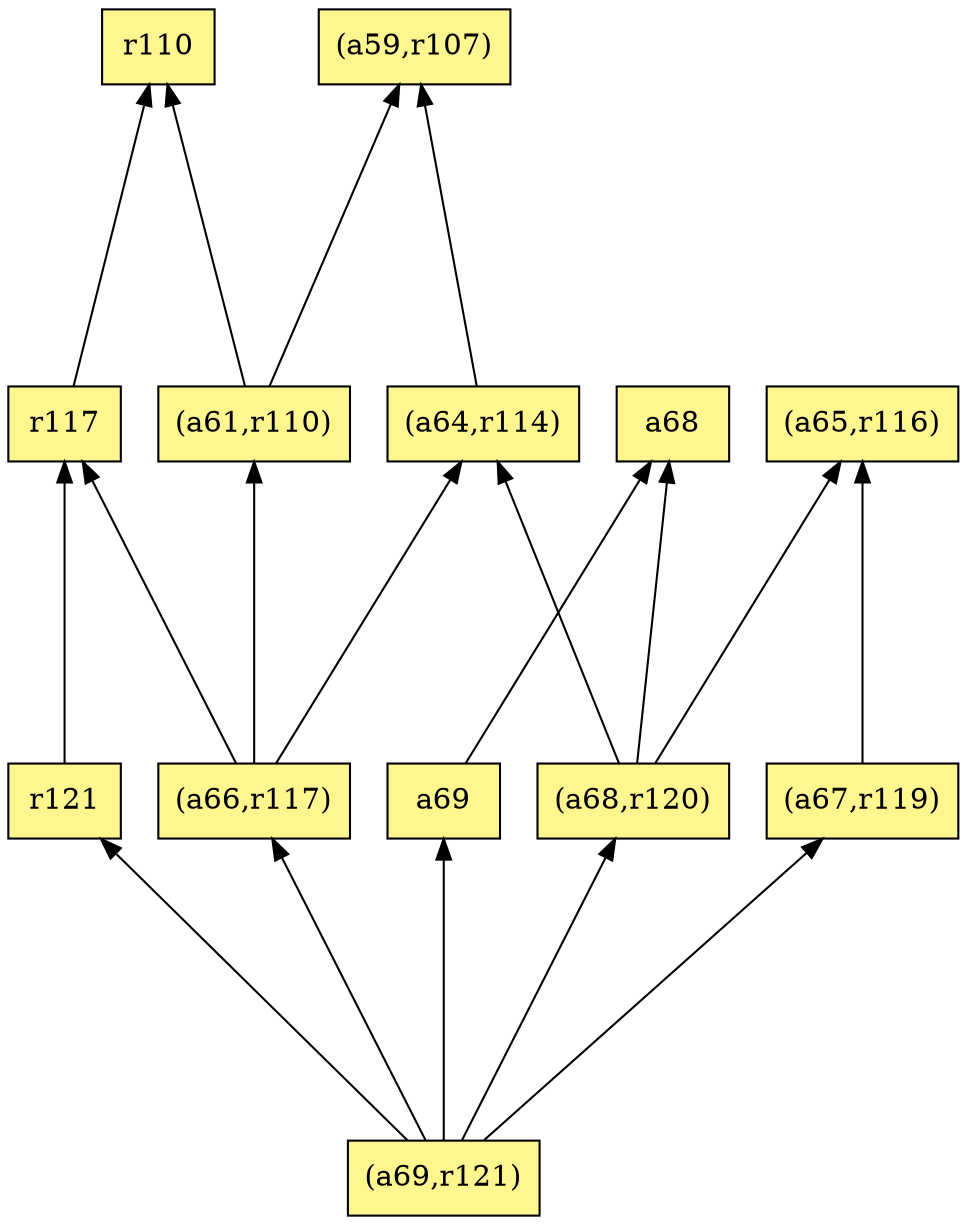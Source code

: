 digraph G {
rankdir=BT;ranksep="2.0";
"(a64,r114)" [shape=record,fillcolor=khaki1,style=filled,label="{(a64,r114)}"];
"(a59,r107)" [shape=record,fillcolor=khaki1,style=filled,label="{(a59,r107)}"];
"r121" [shape=record,fillcolor=khaki1,style=filled,label="{r121}"];
"a68" [shape=record,fillcolor=khaki1,style=filled,label="{a68}"];
"(a65,r116)" [shape=record,fillcolor=khaki1,style=filled,label="{(a65,r116)}"];
"(a66,r117)" [shape=record,fillcolor=khaki1,style=filled,label="{(a66,r117)}"];
"(a68,r120)" [shape=record,fillcolor=khaki1,style=filled,label="{(a68,r120)}"];
"r117" [shape=record,fillcolor=khaki1,style=filled,label="{r117}"];
"(a69,r121)" [shape=record,fillcolor=khaki1,style=filled,label="{(a69,r121)}"];
"(a61,r110)" [shape=record,fillcolor=khaki1,style=filled,label="{(a61,r110)}"];
"a69" [shape=record,fillcolor=khaki1,style=filled,label="{a69}"];
"(a67,r119)" [shape=record,fillcolor=khaki1,style=filled,label="{(a67,r119)}"];
"r110" [shape=record,fillcolor=khaki1,style=filled,label="{r110}"];
"(a64,r114)" -> "(a59,r107)"
"r121" -> "r117"
"(a66,r117)" -> "(a64,r114)"
"(a66,r117)" -> "(a61,r110)"
"(a66,r117)" -> "r117"
"(a68,r120)" -> "(a64,r114)"
"(a68,r120)" -> "(a65,r116)"
"(a68,r120)" -> "a68"
"r117" -> "r110"
"(a69,r121)" -> "r121"
"(a69,r121)" -> "(a66,r117)"
"(a69,r121)" -> "(a68,r120)"
"(a69,r121)" -> "a69"
"(a69,r121)" -> "(a67,r119)"
"(a61,r110)" -> "(a59,r107)"
"(a61,r110)" -> "r110"
"a69" -> "a68"
"(a67,r119)" -> "(a65,r116)"
}